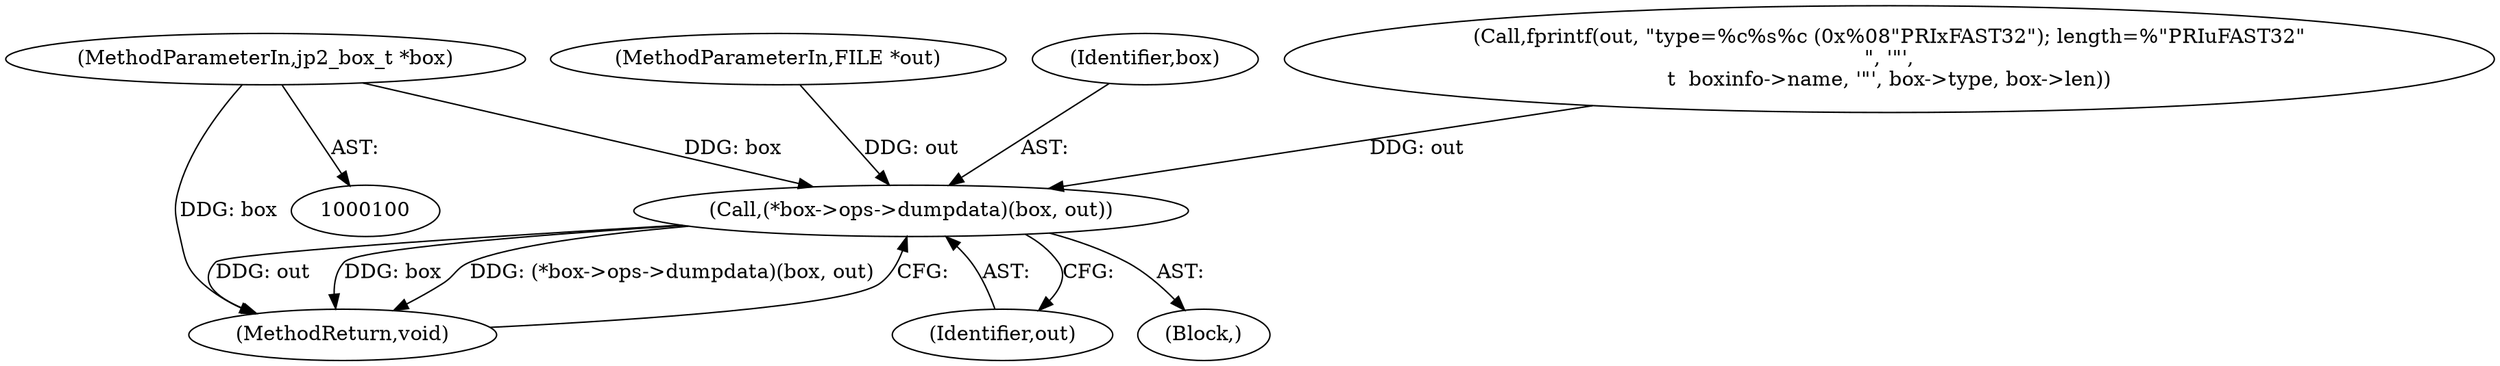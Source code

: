 digraph "0_jasper_bdfe95a6e81ffb4b2fad31a76b57943695beed20@pointer" {
"1000101" [label="(MethodParameterIn,jp2_box_t *box)"];
"1000137" [label="(Call,(*box->ops->dumpdata)(box, out))"];
"1000139" [label="(Identifier,out)"];
"1000140" [label="(MethodReturn,void)"];
"1000101" [label="(MethodParameterIn,jp2_box_t *box)"];
"1000102" [label="(MethodParameterIn,FILE *out)"];
"1000136" [label="(Block,)"];
"1000138" [label="(Identifier,box)"];
"1000116" [label="(Call,fprintf(out, \"type=%c%s%c (0x%08\"PRIxFAST32\"); length=%\"PRIuFAST32\"\n\", '\"',\n\t  boxinfo->name, '\"', box->type, box->len))"];
"1000137" [label="(Call,(*box->ops->dumpdata)(box, out))"];
"1000101" -> "1000100"  [label="AST: "];
"1000101" -> "1000140"  [label="DDG: box"];
"1000101" -> "1000137"  [label="DDG: box"];
"1000137" -> "1000136"  [label="AST: "];
"1000137" -> "1000139"  [label="CFG: "];
"1000138" -> "1000137"  [label="AST: "];
"1000139" -> "1000137"  [label="AST: "];
"1000140" -> "1000137"  [label="CFG: "];
"1000137" -> "1000140"  [label="DDG: out"];
"1000137" -> "1000140"  [label="DDG: box"];
"1000137" -> "1000140"  [label="DDG: (*box->ops->dumpdata)(box, out)"];
"1000116" -> "1000137"  [label="DDG: out"];
"1000102" -> "1000137"  [label="DDG: out"];
}
